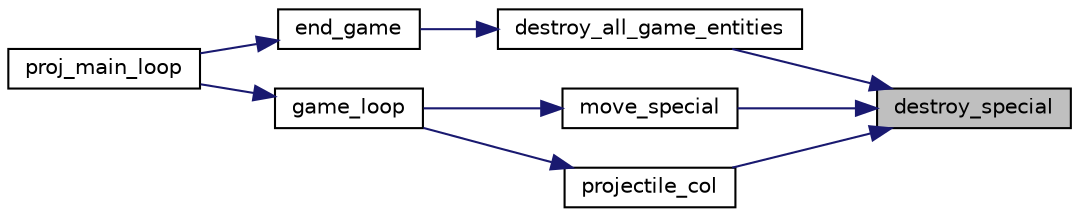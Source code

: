 digraph "destroy_special"
{
 // LATEX_PDF_SIZE
  edge [fontname="Helvetica",fontsize="10",labelfontname="Helvetica",labelfontsize="10"];
  node [fontname="Helvetica",fontsize="10",shape=record];
  rankdir="RL";
  Node1 [label="destroy_special",height=0.2,width=0.4,color="black", fillcolor="grey75", style="filled", fontcolor="black",tooltip="Destroys the special enemy object."];
  Node1 -> Node2 [dir="back",color="midnightblue",fontsize="10",style="solid",fontname="Helvetica"];
  Node2 [label="destroy_all_game_entities",height=0.2,width=0.4,color="black", fillcolor="white", style="filled",URL="$group__logic.html#gad30a209e666eb1154ca7b1a3e6f90b49",tooltip="Destroys ALL game entities, and frees their memory."];
  Node2 -> Node3 [dir="back",color="midnightblue",fontsize="10",style="solid",fontname="Helvetica"];
  Node3 [label="end_game",height=0.2,width=0.4,color="black", fillcolor="white", style="filled",URL="$group__game.html#ga4202fa5c5191c7e387d7570da6c8cd8c",tooltip="Ends the game."];
  Node3 -> Node4 [dir="back",color="midnightblue",fontsize="10",style="solid",fontname="Helvetica"];
  Node4 [label="proj_main_loop",height=0.2,width=0.4,color="black", fillcolor="white", style="filled",URL="$proj_8c.html#a2a16f651eccbd248e1ad3b3b924b143b",tooltip=" "];
  Node1 -> Node5 [dir="back",color="midnightblue",fontsize="10",style="solid",fontname="Helvetica"];
  Node5 [label="move_special",height=0.2,width=0.4,color="black", fillcolor="white", style="filled",URL="$group__logic.html#gafefc03cd27ef8904a326460ab9588227",tooltip="Moves the special enemy, according to the parameter passed to the function."];
  Node5 -> Node6 [dir="back",color="midnightblue",fontsize="10",style="solid",fontname="Helvetica"];
  Node6 [label="game_loop",height=0.2,width=0.4,color="black", fillcolor="white", style="filled",URL="$group__game.html#gabc9e0c89439f64104e8d4327028355d1",tooltip="Core gameplay loop."];
  Node6 -> Node4 [dir="back",color="midnightblue",fontsize="10",style="solid",fontname="Helvetica"];
  Node1 -> Node7 [dir="back",color="midnightblue",fontsize="10",style="solid",fontname="Helvetica"];
  Node7 [label="projectile_col",height=0.2,width=0.4,color="black", fillcolor="white", style="filled",URL="$group__logic.html#ga7fc5c540ef2780a6dbd4b90bbab93a5d",tooltip="Checks for player projectiles colisions, and destroys the objects involved."];
  Node7 -> Node6 [dir="back",color="midnightblue",fontsize="10",style="solid",fontname="Helvetica"];
}
